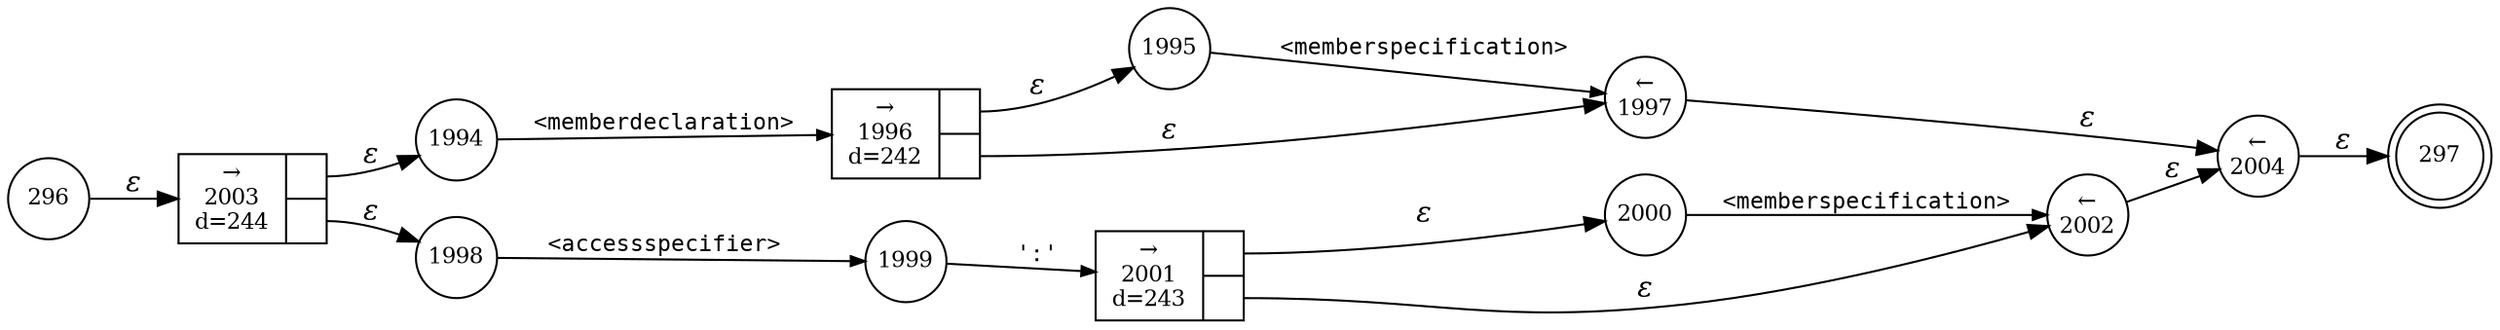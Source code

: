 digraph ATN {
rankdir=LR;
s297[fontsize=11, label="297", shape=doublecircle, fixedsize=true, width=.6];
s296[fontsize=11,label="296", shape=circle, fixedsize=true, width=.55, peripheries=1];
s1994[fontsize=11,label="1994", shape=circle, fixedsize=true, width=.55, peripheries=1];
s1995[fontsize=11,label="1995", shape=circle, fixedsize=true, width=.55, peripheries=1];
s1996[fontsize=11,label="{&rarr;\n1996\nd=242|{<p0>|<p1>}}", shape=record, fixedsize=false, peripheries=1];
s1997[fontsize=11,label="&larr;\n1997", shape=circle, fixedsize=true, width=.55, peripheries=1];
s1998[fontsize=11,label="1998", shape=circle, fixedsize=true, width=.55, peripheries=1];
s1999[fontsize=11,label="1999", shape=circle, fixedsize=true, width=.55, peripheries=1];
s2000[fontsize=11,label="2000", shape=circle, fixedsize=true, width=.55, peripheries=1];
s2001[fontsize=11,label="{&rarr;\n2001\nd=243|{<p0>|<p1>}}", shape=record, fixedsize=false, peripheries=1];
s2002[fontsize=11,label="&larr;\n2002", shape=circle, fixedsize=true, width=.55, peripheries=1];
s2003[fontsize=11,label="{&rarr;\n2003\nd=244|{<p0>|<p1>}}", shape=record, fixedsize=false, peripheries=1];
s2004[fontsize=11,label="&larr;\n2004", shape=circle, fixedsize=true, width=.55, peripheries=1];
s296 -> s2003 [fontname="Times-Italic", label="&epsilon;"];
s2003:p0 -> s1994 [fontname="Times-Italic", label="&epsilon;"];
s2003:p1 -> s1998 [fontname="Times-Italic", label="&epsilon;"];
s1994 -> s1996 [fontsize=11, fontname="Courier", arrowsize=.7, label = "<memberdeclaration>", arrowhead = normal];
s1998 -> s1999 [fontsize=11, fontname="Courier", arrowsize=.7, label = "<accessspecifier>", arrowhead = normal];
s1996:p0 -> s1995 [fontname="Times-Italic", label="&epsilon;"];
s1996:p1 -> s1997 [fontname="Times-Italic", label="&epsilon;"];
s1999 -> s2001 [fontsize=11, fontname="Courier", arrowsize=.7, label = "':'", arrowhead = normal];
s1995 -> s1997 [fontsize=11, fontname="Courier", arrowsize=.7, label = "<memberspecification>", arrowhead = normal];
s1997 -> s2004 [fontname="Times-Italic", label="&epsilon;"];
s2001:p0 -> s2000 [fontname="Times-Italic", label="&epsilon;"];
s2001:p1 -> s2002 [fontname="Times-Italic", label="&epsilon;"];
s2004 -> s297 [fontname="Times-Italic", label="&epsilon;"];
s2000 -> s2002 [fontsize=11, fontname="Courier", arrowsize=.7, label = "<memberspecification>", arrowhead = normal];
s2002 -> s2004 [fontname="Times-Italic", label="&epsilon;"];
}